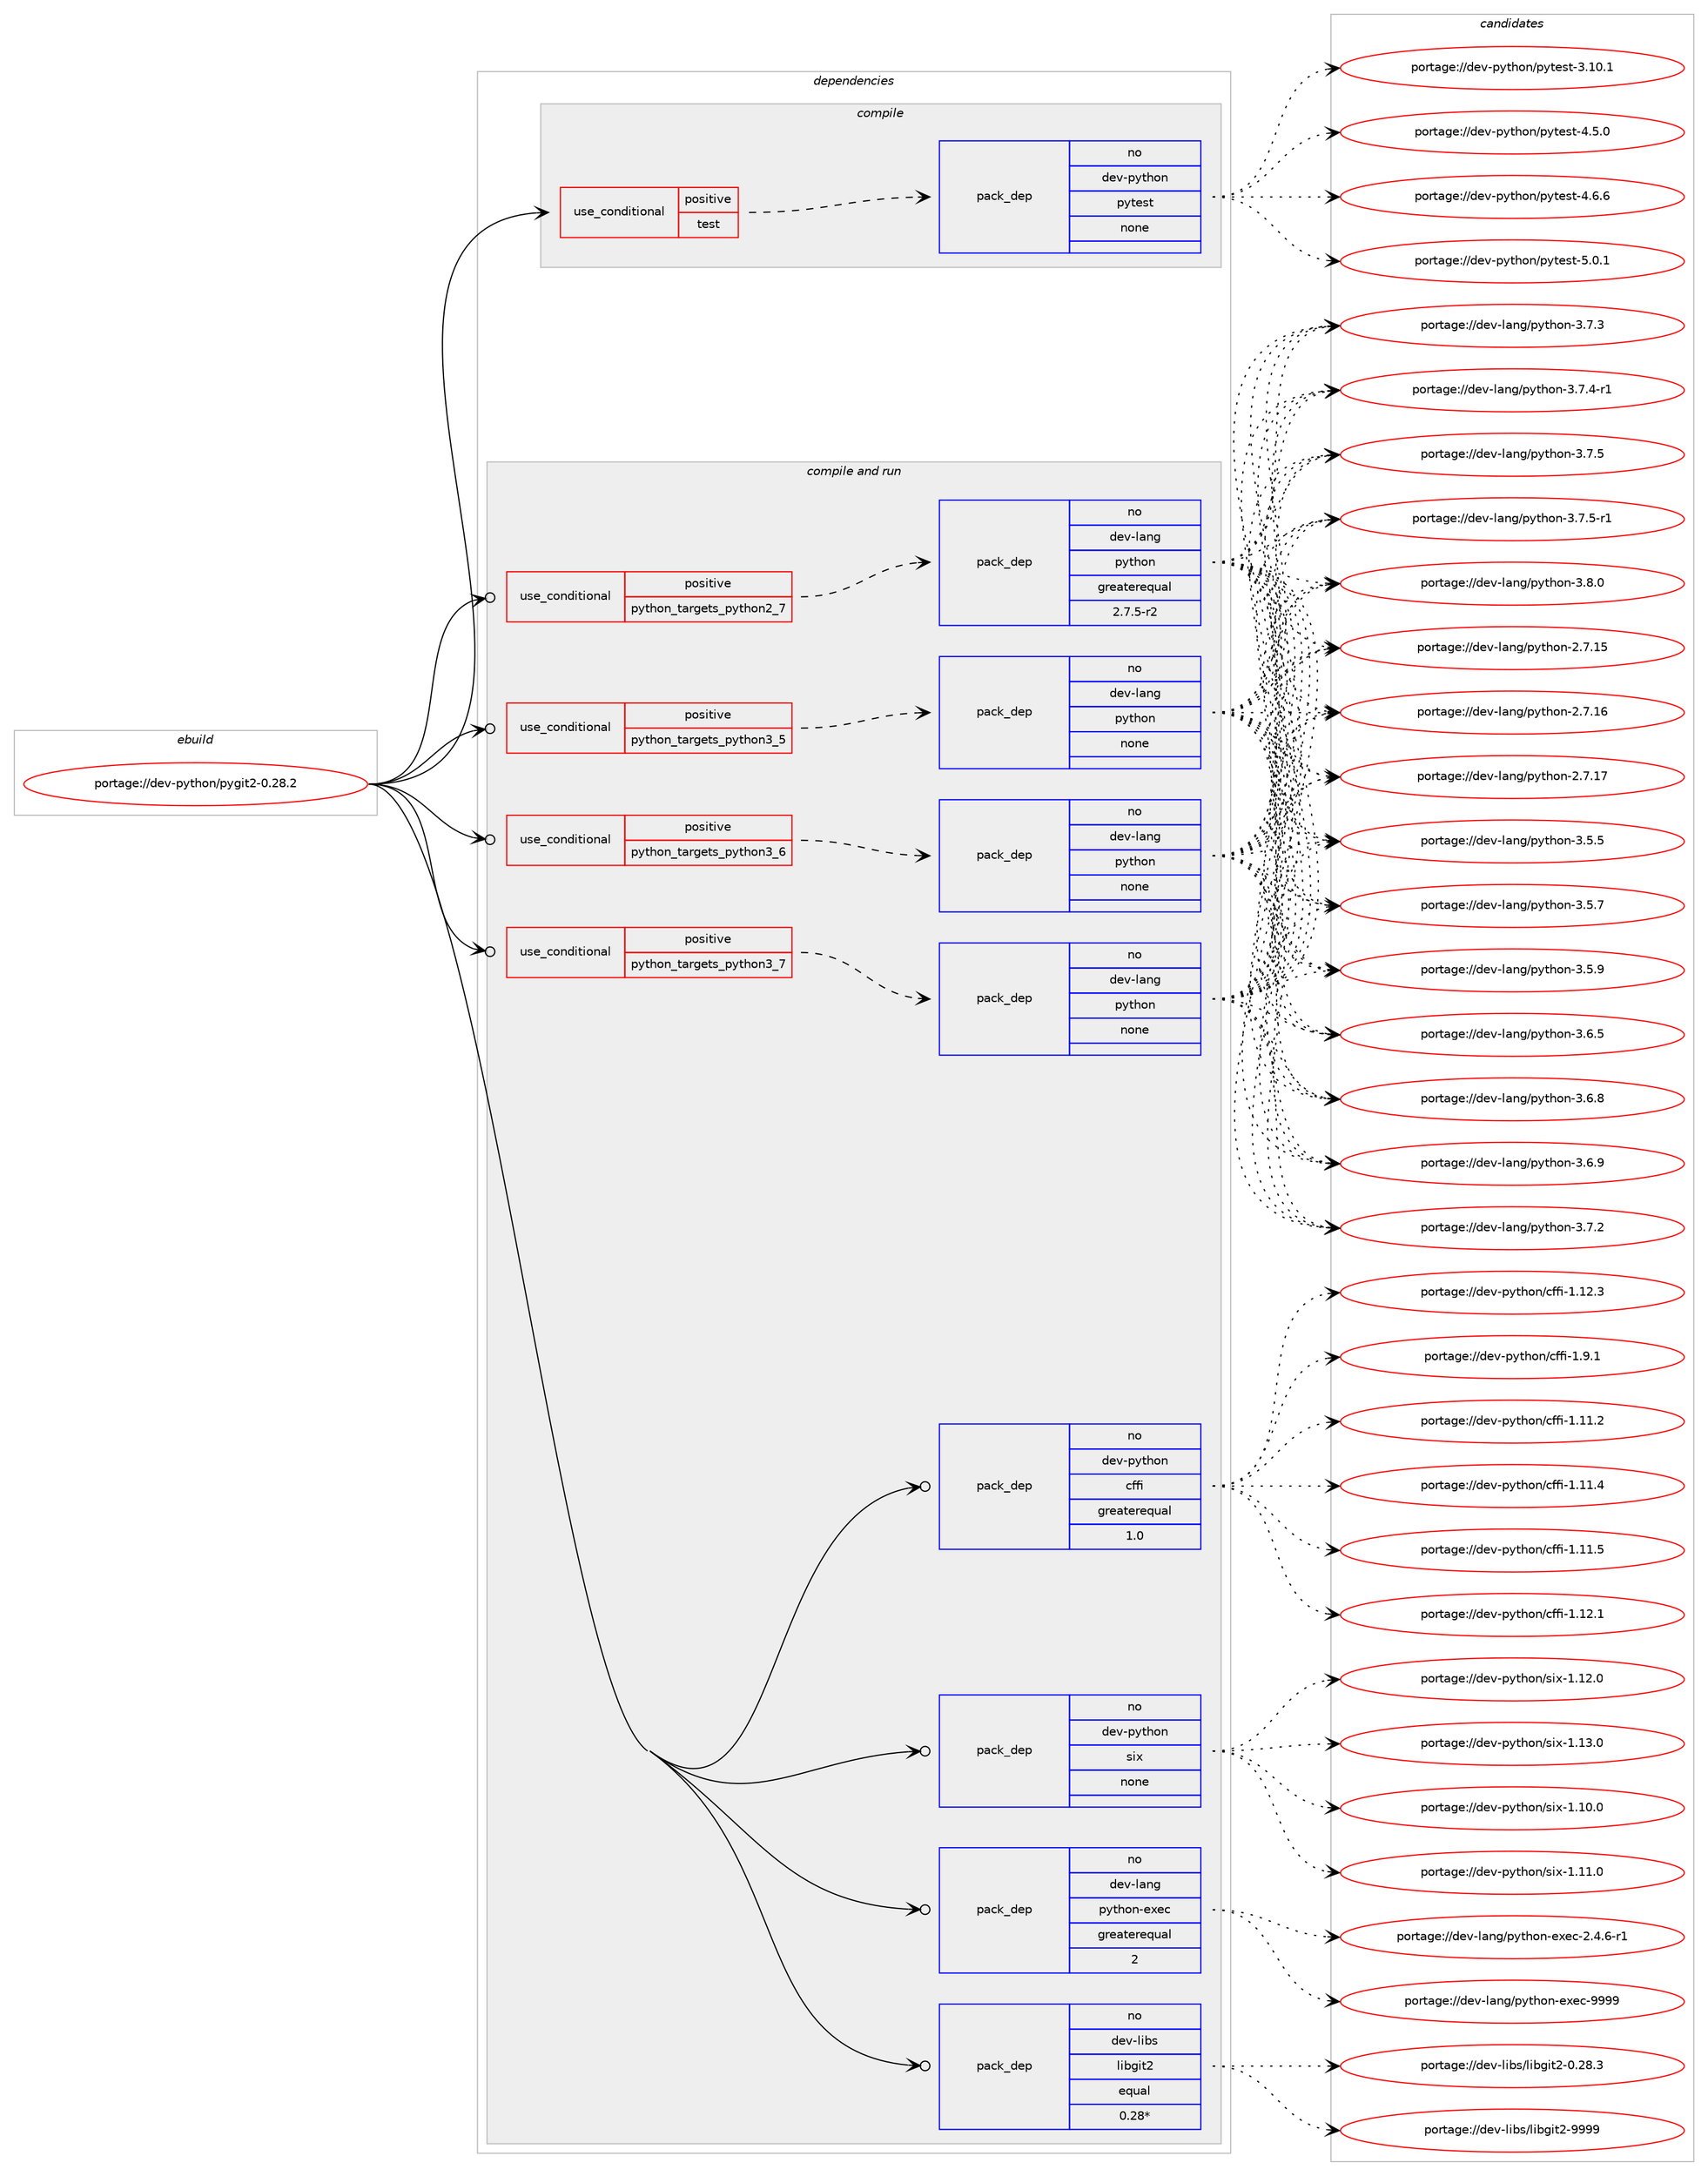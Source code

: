 digraph prolog {

# *************
# Graph options
# *************

newrank=true;
concentrate=true;
compound=true;
graph [rankdir=LR,fontname=Helvetica,fontsize=10,ranksep=1.5];#, ranksep=2.5, nodesep=0.2];
edge  [arrowhead=vee];
node  [fontname=Helvetica,fontsize=10];

# **********
# The ebuild
# **********

subgraph cluster_leftcol {
color=gray;
rank=same;
label=<<i>ebuild</i>>;
id [label="portage://dev-python/pygit2-0.28.2", color=red, width=4, href="../dev-python/pygit2-0.28.2.svg"];
}

# ****************
# The dependencies
# ****************

subgraph cluster_midcol {
color=gray;
label=<<i>dependencies</i>>;
subgraph cluster_compile {
fillcolor="#eeeeee";
style=filled;
label=<<i>compile</i>>;
subgraph cond35221 {
dependency160979 [label=<<TABLE BORDER="0" CELLBORDER="1" CELLSPACING="0" CELLPADDING="4"><TR><TD ROWSPAN="3" CELLPADDING="10">use_conditional</TD></TR><TR><TD>positive</TD></TR><TR><TD>test</TD></TR></TABLE>>, shape=none, color=red];
subgraph pack122393 {
dependency160980 [label=<<TABLE BORDER="0" CELLBORDER="1" CELLSPACING="0" CELLPADDING="4" WIDTH="220"><TR><TD ROWSPAN="6" CELLPADDING="30">pack_dep</TD></TR><TR><TD WIDTH="110">no</TD></TR><TR><TD>dev-python</TD></TR><TR><TD>pytest</TD></TR><TR><TD>none</TD></TR><TR><TD></TD></TR></TABLE>>, shape=none, color=blue];
}
dependency160979:e -> dependency160980:w [weight=20,style="dashed",arrowhead="vee"];
}
id:e -> dependency160979:w [weight=20,style="solid",arrowhead="vee"];
}
subgraph cluster_compileandrun {
fillcolor="#eeeeee";
style=filled;
label=<<i>compile and run</i>>;
subgraph cond35222 {
dependency160981 [label=<<TABLE BORDER="0" CELLBORDER="1" CELLSPACING="0" CELLPADDING="4"><TR><TD ROWSPAN="3" CELLPADDING="10">use_conditional</TD></TR><TR><TD>positive</TD></TR><TR><TD>python_targets_python2_7</TD></TR></TABLE>>, shape=none, color=red];
subgraph pack122394 {
dependency160982 [label=<<TABLE BORDER="0" CELLBORDER="1" CELLSPACING="0" CELLPADDING="4" WIDTH="220"><TR><TD ROWSPAN="6" CELLPADDING="30">pack_dep</TD></TR><TR><TD WIDTH="110">no</TD></TR><TR><TD>dev-lang</TD></TR><TR><TD>python</TD></TR><TR><TD>greaterequal</TD></TR><TR><TD>2.7.5-r2</TD></TR></TABLE>>, shape=none, color=blue];
}
dependency160981:e -> dependency160982:w [weight=20,style="dashed",arrowhead="vee"];
}
id:e -> dependency160981:w [weight=20,style="solid",arrowhead="odotvee"];
subgraph cond35223 {
dependency160983 [label=<<TABLE BORDER="0" CELLBORDER="1" CELLSPACING="0" CELLPADDING="4"><TR><TD ROWSPAN="3" CELLPADDING="10">use_conditional</TD></TR><TR><TD>positive</TD></TR><TR><TD>python_targets_python3_5</TD></TR></TABLE>>, shape=none, color=red];
subgraph pack122395 {
dependency160984 [label=<<TABLE BORDER="0" CELLBORDER="1" CELLSPACING="0" CELLPADDING="4" WIDTH="220"><TR><TD ROWSPAN="6" CELLPADDING="30">pack_dep</TD></TR><TR><TD WIDTH="110">no</TD></TR><TR><TD>dev-lang</TD></TR><TR><TD>python</TD></TR><TR><TD>none</TD></TR><TR><TD></TD></TR></TABLE>>, shape=none, color=blue];
}
dependency160983:e -> dependency160984:w [weight=20,style="dashed",arrowhead="vee"];
}
id:e -> dependency160983:w [weight=20,style="solid",arrowhead="odotvee"];
subgraph cond35224 {
dependency160985 [label=<<TABLE BORDER="0" CELLBORDER="1" CELLSPACING="0" CELLPADDING="4"><TR><TD ROWSPAN="3" CELLPADDING="10">use_conditional</TD></TR><TR><TD>positive</TD></TR><TR><TD>python_targets_python3_6</TD></TR></TABLE>>, shape=none, color=red];
subgraph pack122396 {
dependency160986 [label=<<TABLE BORDER="0" CELLBORDER="1" CELLSPACING="0" CELLPADDING="4" WIDTH="220"><TR><TD ROWSPAN="6" CELLPADDING="30">pack_dep</TD></TR><TR><TD WIDTH="110">no</TD></TR><TR><TD>dev-lang</TD></TR><TR><TD>python</TD></TR><TR><TD>none</TD></TR><TR><TD></TD></TR></TABLE>>, shape=none, color=blue];
}
dependency160985:e -> dependency160986:w [weight=20,style="dashed",arrowhead="vee"];
}
id:e -> dependency160985:w [weight=20,style="solid",arrowhead="odotvee"];
subgraph cond35225 {
dependency160987 [label=<<TABLE BORDER="0" CELLBORDER="1" CELLSPACING="0" CELLPADDING="4"><TR><TD ROWSPAN="3" CELLPADDING="10">use_conditional</TD></TR><TR><TD>positive</TD></TR><TR><TD>python_targets_python3_7</TD></TR></TABLE>>, shape=none, color=red];
subgraph pack122397 {
dependency160988 [label=<<TABLE BORDER="0" CELLBORDER="1" CELLSPACING="0" CELLPADDING="4" WIDTH="220"><TR><TD ROWSPAN="6" CELLPADDING="30">pack_dep</TD></TR><TR><TD WIDTH="110">no</TD></TR><TR><TD>dev-lang</TD></TR><TR><TD>python</TD></TR><TR><TD>none</TD></TR><TR><TD></TD></TR></TABLE>>, shape=none, color=blue];
}
dependency160987:e -> dependency160988:w [weight=20,style="dashed",arrowhead="vee"];
}
id:e -> dependency160987:w [weight=20,style="solid",arrowhead="odotvee"];
subgraph pack122398 {
dependency160989 [label=<<TABLE BORDER="0" CELLBORDER="1" CELLSPACING="0" CELLPADDING="4" WIDTH="220"><TR><TD ROWSPAN="6" CELLPADDING="30">pack_dep</TD></TR><TR><TD WIDTH="110">no</TD></TR><TR><TD>dev-lang</TD></TR><TR><TD>python-exec</TD></TR><TR><TD>greaterequal</TD></TR><TR><TD>2</TD></TR></TABLE>>, shape=none, color=blue];
}
id:e -> dependency160989:w [weight=20,style="solid",arrowhead="odotvee"];
subgraph pack122399 {
dependency160990 [label=<<TABLE BORDER="0" CELLBORDER="1" CELLSPACING="0" CELLPADDING="4" WIDTH="220"><TR><TD ROWSPAN="6" CELLPADDING="30">pack_dep</TD></TR><TR><TD WIDTH="110">no</TD></TR><TR><TD>dev-libs</TD></TR><TR><TD>libgit2</TD></TR><TR><TD>equal</TD></TR><TR><TD>0.28*</TD></TR></TABLE>>, shape=none, color=blue];
}
id:e -> dependency160990:w [weight=20,style="solid",arrowhead="odotvee"];
subgraph pack122400 {
dependency160991 [label=<<TABLE BORDER="0" CELLBORDER="1" CELLSPACING="0" CELLPADDING="4" WIDTH="220"><TR><TD ROWSPAN="6" CELLPADDING="30">pack_dep</TD></TR><TR><TD WIDTH="110">no</TD></TR><TR><TD>dev-python</TD></TR><TR><TD>cffi</TD></TR><TR><TD>greaterequal</TD></TR><TR><TD>1.0</TD></TR></TABLE>>, shape=none, color=blue];
}
id:e -> dependency160991:w [weight=20,style="solid",arrowhead="odotvee"];
subgraph pack122401 {
dependency160992 [label=<<TABLE BORDER="0" CELLBORDER="1" CELLSPACING="0" CELLPADDING="4" WIDTH="220"><TR><TD ROWSPAN="6" CELLPADDING="30">pack_dep</TD></TR><TR><TD WIDTH="110">no</TD></TR><TR><TD>dev-python</TD></TR><TR><TD>six</TD></TR><TR><TD>none</TD></TR><TR><TD></TD></TR></TABLE>>, shape=none, color=blue];
}
id:e -> dependency160992:w [weight=20,style="solid",arrowhead="odotvee"];
}
subgraph cluster_run {
fillcolor="#eeeeee";
style=filled;
label=<<i>run</i>>;
}
}

# **************
# The candidates
# **************

subgraph cluster_choices {
rank=same;
color=gray;
label=<<i>candidates</i>>;

subgraph choice122393 {
color=black;
nodesep=1;
choiceportage100101118451121211161041111104711212111610111511645514649484649 [label="portage://dev-python/pytest-3.10.1", color=red, width=4,href="../dev-python/pytest-3.10.1.svg"];
choiceportage1001011184511212111610411111047112121116101115116455246534648 [label="portage://dev-python/pytest-4.5.0", color=red, width=4,href="../dev-python/pytest-4.5.0.svg"];
choiceportage1001011184511212111610411111047112121116101115116455246544654 [label="portage://dev-python/pytest-4.6.6", color=red, width=4,href="../dev-python/pytest-4.6.6.svg"];
choiceportage1001011184511212111610411111047112121116101115116455346484649 [label="portage://dev-python/pytest-5.0.1", color=red, width=4,href="../dev-python/pytest-5.0.1.svg"];
dependency160980:e -> choiceportage100101118451121211161041111104711212111610111511645514649484649:w [style=dotted,weight="100"];
dependency160980:e -> choiceportage1001011184511212111610411111047112121116101115116455246534648:w [style=dotted,weight="100"];
dependency160980:e -> choiceportage1001011184511212111610411111047112121116101115116455246544654:w [style=dotted,weight="100"];
dependency160980:e -> choiceportage1001011184511212111610411111047112121116101115116455346484649:w [style=dotted,weight="100"];
}
subgraph choice122394 {
color=black;
nodesep=1;
choiceportage10010111845108971101034711212111610411111045504655464953 [label="portage://dev-lang/python-2.7.15", color=red, width=4,href="../dev-lang/python-2.7.15.svg"];
choiceportage10010111845108971101034711212111610411111045504655464954 [label="portage://dev-lang/python-2.7.16", color=red, width=4,href="../dev-lang/python-2.7.16.svg"];
choiceportage10010111845108971101034711212111610411111045504655464955 [label="portage://dev-lang/python-2.7.17", color=red, width=4,href="../dev-lang/python-2.7.17.svg"];
choiceportage100101118451089711010347112121116104111110455146534653 [label="portage://dev-lang/python-3.5.5", color=red, width=4,href="../dev-lang/python-3.5.5.svg"];
choiceportage100101118451089711010347112121116104111110455146534655 [label="portage://dev-lang/python-3.5.7", color=red, width=4,href="../dev-lang/python-3.5.7.svg"];
choiceportage100101118451089711010347112121116104111110455146534657 [label="portage://dev-lang/python-3.5.9", color=red, width=4,href="../dev-lang/python-3.5.9.svg"];
choiceportage100101118451089711010347112121116104111110455146544653 [label="portage://dev-lang/python-3.6.5", color=red, width=4,href="../dev-lang/python-3.6.5.svg"];
choiceportage100101118451089711010347112121116104111110455146544656 [label="portage://dev-lang/python-3.6.8", color=red, width=4,href="../dev-lang/python-3.6.8.svg"];
choiceportage100101118451089711010347112121116104111110455146544657 [label="portage://dev-lang/python-3.6.9", color=red, width=4,href="../dev-lang/python-3.6.9.svg"];
choiceportage100101118451089711010347112121116104111110455146554650 [label="portage://dev-lang/python-3.7.2", color=red, width=4,href="../dev-lang/python-3.7.2.svg"];
choiceportage100101118451089711010347112121116104111110455146554651 [label="portage://dev-lang/python-3.7.3", color=red, width=4,href="../dev-lang/python-3.7.3.svg"];
choiceportage1001011184510897110103471121211161041111104551465546524511449 [label="portage://dev-lang/python-3.7.4-r1", color=red, width=4,href="../dev-lang/python-3.7.4-r1.svg"];
choiceportage100101118451089711010347112121116104111110455146554653 [label="portage://dev-lang/python-3.7.5", color=red, width=4,href="../dev-lang/python-3.7.5.svg"];
choiceportage1001011184510897110103471121211161041111104551465546534511449 [label="portage://dev-lang/python-3.7.5-r1", color=red, width=4,href="../dev-lang/python-3.7.5-r1.svg"];
choiceportage100101118451089711010347112121116104111110455146564648 [label="portage://dev-lang/python-3.8.0", color=red, width=4,href="../dev-lang/python-3.8.0.svg"];
dependency160982:e -> choiceportage10010111845108971101034711212111610411111045504655464953:w [style=dotted,weight="100"];
dependency160982:e -> choiceportage10010111845108971101034711212111610411111045504655464954:w [style=dotted,weight="100"];
dependency160982:e -> choiceportage10010111845108971101034711212111610411111045504655464955:w [style=dotted,weight="100"];
dependency160982:e -> choiceportage100101118451089711010347112121116104111110455146534653:w [style=dotted,weight="100"];
dependency160982:e -> choiceportage100101118451089711010347112121116104111110455146534655:w [style=dotted,weight="100"];
dependency160982:e -> choiceportage100101118451089711010347112121116104111110455146534657:w [style=dotted,weight="100"];
dependency160982:e -> choiceportage100101118451089711010347112121116104111110455146544653:w [style=dotted,weight="100"];
dependency160982:e -> choiceportage100101118451089711010347112121116104111110455146544656:w [style=dotted,weight="100"];
dependency160982:e -> choiceportage100101118451089711010347112121116104111110455146544657:w [style=dotted,weight="100"];
dependency160982:e -> choiceportage100101118451089711010347112121116104111110455146554650:w [style=dotted,weight="100"];
dependency160982:e -> choiceportage100101118451089711010347112121116104111110455146554651:w [style=dotted,weight="100"];
dependency160982:e -> choiceportage1001011184510897110103471121211161041111104551465546524511449:w [style=dotted,weight="100"];
dependency160982:e -> choiceportage100101118451089711010347112121116104111110455146554653:w [style=dotted,weight="100"];
dependency160982:e -> choiceportage1001011184510897110103471121211161041111104551465546534511449:w [style=dotted,weight="100"];
dependency160982:e -> choiceportage100101118451089711010347112121116104111110455146564648:w [style=dotted,weight="100"];
}
subgraph choice122395 {
color=black;
nodesep=1;
choiceportage10010111845108971101034711212111610411111045504655464953 [label="portage://dev-lang/python-2.7.15", color=red, width=4,href="../dev-lang/python-2.7.15.svg"];
choiceportage10010111845108971101034711212111610411111045504655464954 [label="portage://dev-lang/python-2.7.16", color=red, width=4,href="../dev-lang/python-2.7.16.svg"];
choiceportage10010111845108971101034711212111610411111045504655464955 [label="portage://dev-lang/python-2.7.17", color=red, width=4,href="../dev-lang/python-2.7.17.svg"];
choiceportage100101118451089711010347112121116104111110455146534653 [label="portage://dev-lang/python-3.5.5", color=red, width=4,href="../dev-lang/python-3.5.5.svg"];
choiceportage100101118451089711010347112121116104111110455146534655 [label="portage://dev-lang/python-3.5.7", color=red, width=4,href="../dev-lang/python-3.5.7.svg"];
choiceportage100101118451089711010347112121116104111110455146534657 [label="portage://dev-lang/python-3.5.9", color=red, width=4,href="../dev-lang/python-3.5.9.svg"];
choiceportage100101118451089711010347112121116104111110455146544653 [label="portage://dev-lang/python-3.6.5", color=red, width=4,href="../dev-lang/python-3.6.5.svg"];
choiceportage100101118451089711010347112121116104111110455146544656 [label="portage://dev-lang/python-3.6.8", color=red, width=4,href="../dev-lang/python-3.6.8.svg"];
choiceportage100101118451089711010347112121116104111110455146544657 [label="portage://dev-lang/python-3.6.9", color=red, width=4,href="../dev-lang/python-3.6.9.svg"];
choiceportage100101118451089711010347112121116104111110455146554650 [label="portage://dev-lang/python-3.7.2", color=red, width=4,href="../dev-lang/python-3.7.2.svg"];
choiceportage100101118451089711010347112121116104111110455146554651 [label="portage://dev-lang/python-3.7.3", color=red, width=4,href="../dev-lang/python-3.7.3.svg"];
choiceportage1001011184510897110103471121211161041111104551465546524511449 [label="portage://dev-lang/python-3.7.4-r1", color=red, width=4,href="../dev-lang/python-3.7.4-r1.svg"];
choiceportage100101118451089711010347112121116104111110455146554653 [label="portage://dev-lang/python-3.7.5", color=red, width=4,href="../dev-lang/python-3.7.5.svg"];
choiceportage1001011184510897110103471121211161041111104551465546534511449 [label="portage://dev-lang/python-3.7.5-r1", color=red, width=4,href="../dev-lang/python-3.7.5-r1.svg"];
choiceportage100101118451089711010347112121116104111110455146564648 [label="portage://dev-lang/python-3.8.0", color=red, width=4,href="../dev-lang/python-3.8.0.svg"];
dependency160984:e -> choiceportage10010111845108971101034711212111610411111045504655464953:w [style=dotted,weight="100"];
dependency160984:e -> choiceportage10010111845108971101034711212111610411111045504655464954:w [style=dotted,weight="100"];
dependency160984:e -> choiceportage10010111845108971101034711212111610411111045504655464955:w [style=dotted,weight="100"];
dependency160984:e -> choiceportage100101118451089711010347112121116104111110455146534653:w [style=dotted,weight="100"];
dependency160984:e -> choiceportage100101118451089711010347112121116104111110455146534655:w [style=dotted,weight="100"];
dependency160984:e -> choiceportage100101118451089711010347112121116104111110455146534657:w [style=dotted,weight="100"];
dependency160984:e -> choiceportage100101118451089711010347112121116104111110455146544653:w [style=dotted,weight="100"];
dependency160984:e -> choiceportage100101118451089711010347112121116104111110455146544656:w [style=dotted,weight="100"];
dependency160984:e -> choiceportage100101118451089711010347112121116104111110455146544657:w [style=dotted,weight="100"];
dependency160984:e -> choiceportage100101118451089711010347112121116104111110455146554650:w [style=dotted,weight="100"];
dependency160984:e -> choiceportage100101118451089711010347112121116104111110455146554651:w [style=dotted,weight="100"];
dependency160984:e -> choiceportage1001011184510897110103471121211161041111104551465546524511449:w [style=dotted,weight="100"];
dependency160984:e -> choiceportage100101118451089711010347112121116104111110455146554653:w [style=dotted,weight="100"];
dependency160984:e -> choiceportage1001011184510897110103471121211161041111104551465546534511449:w [style=dotted,weight="100"];
dependency160984:e -> choiceportage100101118451089711010347112121116104111110455146564648:w [style=dotted,weight="100"];
}
subgraph choice122396 {
color=black;
nodesep=1;
choiceportage10010111845108971101034711212111610411111045504655464953 [label="portage://dev-lang/python-2.7.15", color=red, width=4,href="../dev-lang/python-2.7.15.svg"];
choiceportage10010111845108971101034711212111610411111045504655464954 [label="portage://dev-lang/python-2.7.16", color=red, width=4,href="../dev-lang/python-2.7.16.svg"];
choiceportage10010111845108971101034711212111610411111045504655464955 [label="portage://dev-lang/python-2.7.17", color=red, width=4,href="../dev-lang/python-2.7.17.svg"];
choiceportage100101118451089711010347112121116104111110455146534653 [label="portage://dev-lang/python-3.5.5", color=red, width=4,href="../dev-lang/python-3.5.5.svg"];
choiceportage100101118451089711010347112121116104111110455146534655 [label="portage://dev-lang/python-3.5.7", color=red, width=4,href="../dev-lang/python-3.5.7.svg"];
choiceportage100101118451089711010347112121116104111110455146534657 [label="portage://dev-lang/python-3.5.9", color=red, width=4,href="../dev-lang/python-3.5.9.svg"];
choiceportage100101118451089711010347112121116104111110455146544653 [label="portage://dev-lang/python-3.6.5", color=red, width=4,href="../dev-lang/python-3.6.5.svg"];
choiceportage100101118451089711010347112121116104111110455146544656 [label="portage://dev-lang/python-3.6.8", color=red, width=4,href="../dev-lang/python-3.6.8.svg"];
choiceportage100101118451089711010347112121116104111110455146544657 [label="portage://dev-lang/python-3.6.9", color=red, width=4,href="../dev-lang/python-3.6.9.svg"];
choiceportage100101118451089711010347112121116104111110455146554650 [label="portage://dev-lang/python-3.7.2", color=red, width=4,href="../dev-lang/python-3.7.2.svg"];
choiceportage100101118451089711010347112121116104111110455146554651 [label="portage://dev-lang/python-3.7.3", color=red, width=4,href="../dev-lang/python-3.7.3.svg"];
choiceportage1001011184510897110103471121211161041111104551465546524511449 [label="portage://dev-lang/python-3.7.4-r1", color=red, width=4,href="../dev-lang/python-3.7.4-r1.svg"];
choiceportage100101118451089711010347112121116104111110455146554653 [label="portage://dev-lang/python-3.7.5", color=red, width=4,href="../dev-lang/python-3.7.5.svg"];
choiceportage1001011184510897110103471121211161041111104551465546534511449 [label="portage://dev-lang/python-3.7.5-r1", color=red, width=4,href="../dev-lang/python-3.7.5-r1.svg"];
choiceportage100101118451089711010347112121116104111110455146564648 [label="portage://dev-lang/python-3.8.0", color=red, width=4,href="../dev-lang/python-3.8.0.svg"];
dependency160986:e -> choiceportage10010111845108971101034711212111610411111045504655464953:w [style=dotted,weight="100"];
dependency160986:e -> choiceportage10010111845108971101034711212111610411111045504655464954:w [style=dotted,weight="100"];
dependency160986:e -> choiceportage10010111845108971101034711212111610411111045504655464955:w [style=dotted,weight="100"];
dependency160986:e -> choiceportage100101118451089711010347112121116104111110455146534653:w [style=dotted,weight="100"];
dependency160986:e -> choiceportage100101118451089711010347112121116104111110455146534655:w [style=dotted,weight="100"];
dependency160986:e -> choiceportage100101118451089711010347112121116104111110455146534657:w [style=dotted,weight="100"];
dependency160986:e -> choiceportage100101118451089711010347112121116104111110455146544653:w [style=dotted,weight="100"];
dependency160986:e -> choiceportage100101118451089711010347112121116104111110455146544656:w [style=dotted,weight="100"];
dependency160986:e -> choiceportage100101118451089711010347112121116104111110455146544657:w [style=dotted,weight="100"];
dependency160986:e -> choiceportage100101118451089711010347112121116104111110455146554650:w [style=dotted,weight="100"];
dependency160986:e -> choiceportage100101118451089711010347112121116104111110455146554651:w [style=dotted,weight="100"];
dependency160986:e -> choiceportage1001011184510897110103471121211161041111104551465546524511449:w [style=dotted,weight="100"];
dependency160986:e -> choiceportage100101118451089711010347112121116104111110455146554653:w [style=dotted,weight="100"];
dependency160986:e -> choiceportage1001011184510897110103471121211161041111104551465546534511449:w [style=dotted,weight="100"];
dependency160986:e -> choiceportage100101118451089711010347112121116104111110455146564648:w [style=dotted,weight="100"];
}
subgraph choice122397 {
color=black;
nodesep=1;
choiceportage10010111845108971101034711212111610411111045504655464953 [label="portage://dev-lang/python-2.7.15", color=red, width=4,href="../dev-lang/python-2.7.15.svg"];
choiceportage10010111845108971101034711212111610411111045504655464954 [label="portage://dev-lang/python-2.7.16", color=red, width=4,href="../dev-lang/python-2.7.16.svg"];
choiceportage10010111845108971101034711212111610411111045504655464955 [label="portage://dev-lang/python-2.7.17", color=red, width=4,href="../dev-lang/python-2.7.17.svg"];
choiceportage100101118451089711010347112121116104111110455146534653 [label="portage://dev-lang/python-3.5.5", color=red, width=4,href="../dev-lang/python-3.5.5.svg"];
choiceportage100101118451089711010347112121116104111110455146534655 [label="portage://dev-lang/python-3.5.7", color=red, width=4,href="../dev-lang/python-3.5.7.svg"];
choiceportage100101118451089711010347112121116104111110455146534657 [label="portage://dev-lang/python-3.5.9", color=red, width=4,href="../dev-lang/python-3.5.9.svg"];
choiceportage100101118451089711010347112121116104111110455146544653 [label="portage://dev-lang/python-3.6.5", color=red, width=4,href="../dev-lang/python-3.6.5.svg"];
choiceportage100101118451089711010347112121116104111110455146544656 [label="portage://dev-lang/python-3.6.8", color=red, width=4,href="../dev-lang/python-3.6.8.svg"];
choiceportage100101118451089711010347112121116104111110455146544657 [label="portage://dev-lang/python-3.6.9", color=red, width=4,href="../dev-lang/python-3.6.9.svg"];
choiceportage100101118451089711010347112121116104111110455146554650 [label="portage://dev-lang/python-3.7.2", color=red, width=4,href="../dev-lang/python-3.7.2.svg"];
choiceportage100101118451089711010347112121116104111110455146554651 [label="portage://dev-lang/python-3.7.3", color=red, width=4,href="../dev-lang/python-3.7.3.svg"];
choiceportage1001011184510897110103471121211161041111104551465546524511449 [label="portage://dev-lang/python-3.7.4-r1", color=red, width=4,href="../dev-lang/python-3.7.4-r1.svg"];
choiceportage100101118451089711010347112121116104111110455146554653 [label="portage://dev-lang/python-3.7.5", color=red, width=4,href="../dev-lang/python-3.7.5.svg"];
choiceportage1001011184510897110103471121211161041111104551465546534511449 [label="portage://dev-lang/python-3.7.5-r1", color=red, width=4,href="../dev-lang/python-3.7.5-r1.svg"];
choiceportage100101118451089711010347112121116104111110455146564648 [label="portage://dev-lang/python-3.8.0", color=red, width=4,href="../dev-lang/python-3.8.0.svg"];
dependency160988:e -> choiceportage10010111845108971101034711212111610411111045504655464953:w [style=dotted,weight="100"];
dependency160988:e -> choiceportage10010111845108971101034711212111610411111045504655464954:w [style=dotted,weight="100"];
dependency160988:e -> choiceportage10010111845108971101034711212111610411111045504655464955:w [style=dotted,weight="100"];
dependency160988:e -> choiceportage100101118451089711010347112121116104111110455146534653:w [style=dotted,weight="100"];
dependency160988:e -> choiceportage100101118451089711010347112121116104111110455146534655:w [style=dotted,weight="100"];
dependency160988:e -> choiceportage100101118451089711010347112121116104111110455146534657:w [style=dotted,weight="100"];
dependency160988:e -> choiceportage100101118451089711010347112121116104111110455146544653:w [style=dotted,weight="100"];
dependency160988:e -> choiceportage100101118451089711010347112121116104111110455146544656:w [style=dotted,weight="100"];
dependency160988:e -> choiceportage100101118451089711010347112121116104111110455146544657:w [style=dotted,weight="100"];
dependency160988:e -> choiceportage100101118451089711010347112121116104111110455146554650:w [style=dotted,weight="100"];
dependency160988:e -> choiceportage100101118451089711010347112121116104111110455146554651:w [style=dotted,weight="100"];
dependency160988:e -> choiceportage1001011184510897110103471121211161041111104551465546524511449:w [style=dotted,weight="100"];
dependency160988:e -> choiceportage100101118451089711010347112121116104111110455146554653:w [style=dotted,weight="100"];
dependency160988:e -> choiceportage1001011184510897110103471121211161041111104551465546534511449:w [style=dotted,weight="100"];
dependency160988:e -> choiceportage100101118451089711010347112121116104111110455146564648:w [style=dotted,weight="100"];
}
subgraph choice122398 {
color=black;
nodesep=1;
choiceportage10010111845108971101034711212111610411111045101120101994550465246544511449 [label="portage://dev-lang/python-exec-2.4.6-r1", color=red, width=4,href="../dev-lang/python-exec-2.4.6-r1.svg"];
choiceportage10010111845108971101034711212111610411111045101120101994557575757 [label="portage://dev-lang/python-exec-9999", color=red, width=4,href="../dev-lang/python-exec-9999.svg"];
dependency160989:e -> choiceportage10010111845108971101034711212111610411111045101120101994550465246544511449:w [style=dotted,weight="100"];
dependency160989:e -> choiceportage10010111845108971101034711212111610411111045101120101994557575757:w [style=dotted,weight="100"];
}
subgraph choice122399 {
color=black;
nodesep=1;
choiceportage100101118451081059811547108105981031051165045484650564651 [label="portage://dev-libs/libgit2-0.28.3", color=red, width=4,href="../dev-libs/libgit2-0.28.3.svg"];
choiceportage10010111845108105981154710810598103105116504557575757 [label="portage://dev-libs/libgit2-9999", color=red, width=4,href="../dev-libs/libgit2-9999.svg"];
dependency160990:e -> choiceportage100101118451081059811547108105981031051165045484650564651:w [style=dotted,weight="100"];
dependency160990:e -> choiceportage10010111845108105981154710810598103105116504557575757:w [style=dotted,weight="100"];
}
subgraph choice122400 {
color=black;
nodesep=1;
choiceportage10010111845112121116104111110479910210210545494649494650 [label="portage://dev-python/cffi-1.11.2", color=red, width=4,href="../dev-python/cffi-1.11.2.svg"];
choiceportage10010111845112121116104111110479910210210545494649494652 [label="portage://dev-python/cffi-1.11.4", color=red, width=4,href="../dev-python/cffi-1.11.4.svg"];
choiceportage10010111845112121116104111110479910210210545494649494653 [label="portage://dev-python/cffi-1.11.5", color=red, width=4,href="../dev-python/cffi-1.11.5.svg"];
choiceportage10010111845112121116104111110479910210210545494649504649 [label="portage://dev-python/cffi-1.12.1", color=red, width=4,href="../dev-python/cffi-1.12.1.svg"];
choiceportage10010111845112121116104111110479910210210545494649504651 [label="portage://dev-python/cffi-1.12.3", color=red, width=4,href="../dev-python/cffi-1.12.3.svg"];
choiceportage100101118451121211161041111104799102102105454946574649 [label="portage://dev-python/cffi-1.9.1", color=red, width=4,href="../dev-python/cffi-1.9.1.svg"];
dependency160991:e -> choiceportage10010111845112121116104111110479910210210545494649494650:w [style=dotted,weight="100"];
dependency160991:e -> choiceportage10010111845112121116104111110479910210210545494649494652:w [style=dotted,weight="100"];
dependency160991:e -> choiceportage10010111845112121116104111110479910210210545494649494653:w [style=dotted,weight="100"];
dependency160991:e -> choiceportage10010111845112121116104111110479910210210545494649504649:w [style=dotted,weight="100"];
dependency160991:e -> choiceportage10010111845112121116104111110479910210210545494649504651:w [style=dotted,weight="100"];
dependency160991:e -> choiceportage100101118451121211161041111104799102102105454946574649:w [style=dotted,weight="100"];
}
subgraph choice122401 {
color=black;
nodesep=1;
choiceportage100101118451121211161041111104711510512045494649484648 [label="portage://dev-python/six-1.10.0", color=red, width=4,href="../dev-python/six-1.10.0.svg"];
choiceportage100101118451121211161041111104711510512045494649494648 [label="portage://dev-python/six-1.11.0", color=red, width=4,href="../dev-python/six-1.11.0.svg"];
choiceportage100101118451121211161041111104711510512045494649504648 [label="portage://dev-python/six-1.12.0", color=red, width=4,href="../dev-python/six-1.12.0.svg"];
choiceportage100101118451121211161041111104711510512045494649514648 [label="portage://dev-python/six-1.13.0", color=red, width=4,href="../dev-python/six-1.13.0.svg"];
dependency160992:e -> choiceportage100101118451121211161041111104711510512045494649484648:w [style=dotted,weight="100"];
dependency160992:e -> choiceportage100101118451121211161041111104711510512045494649494648:w [style=dotted,weight="100"];
dependency160992:e -> choiceportage100101118451121211161041111104711510512045494649504648:w [style=dotted,weight="100"];
dependency160992:e -> choiceportage100101118451121211161041111104711510512045494649514648:w [style=dotted,weight="100"];
}
}

}
